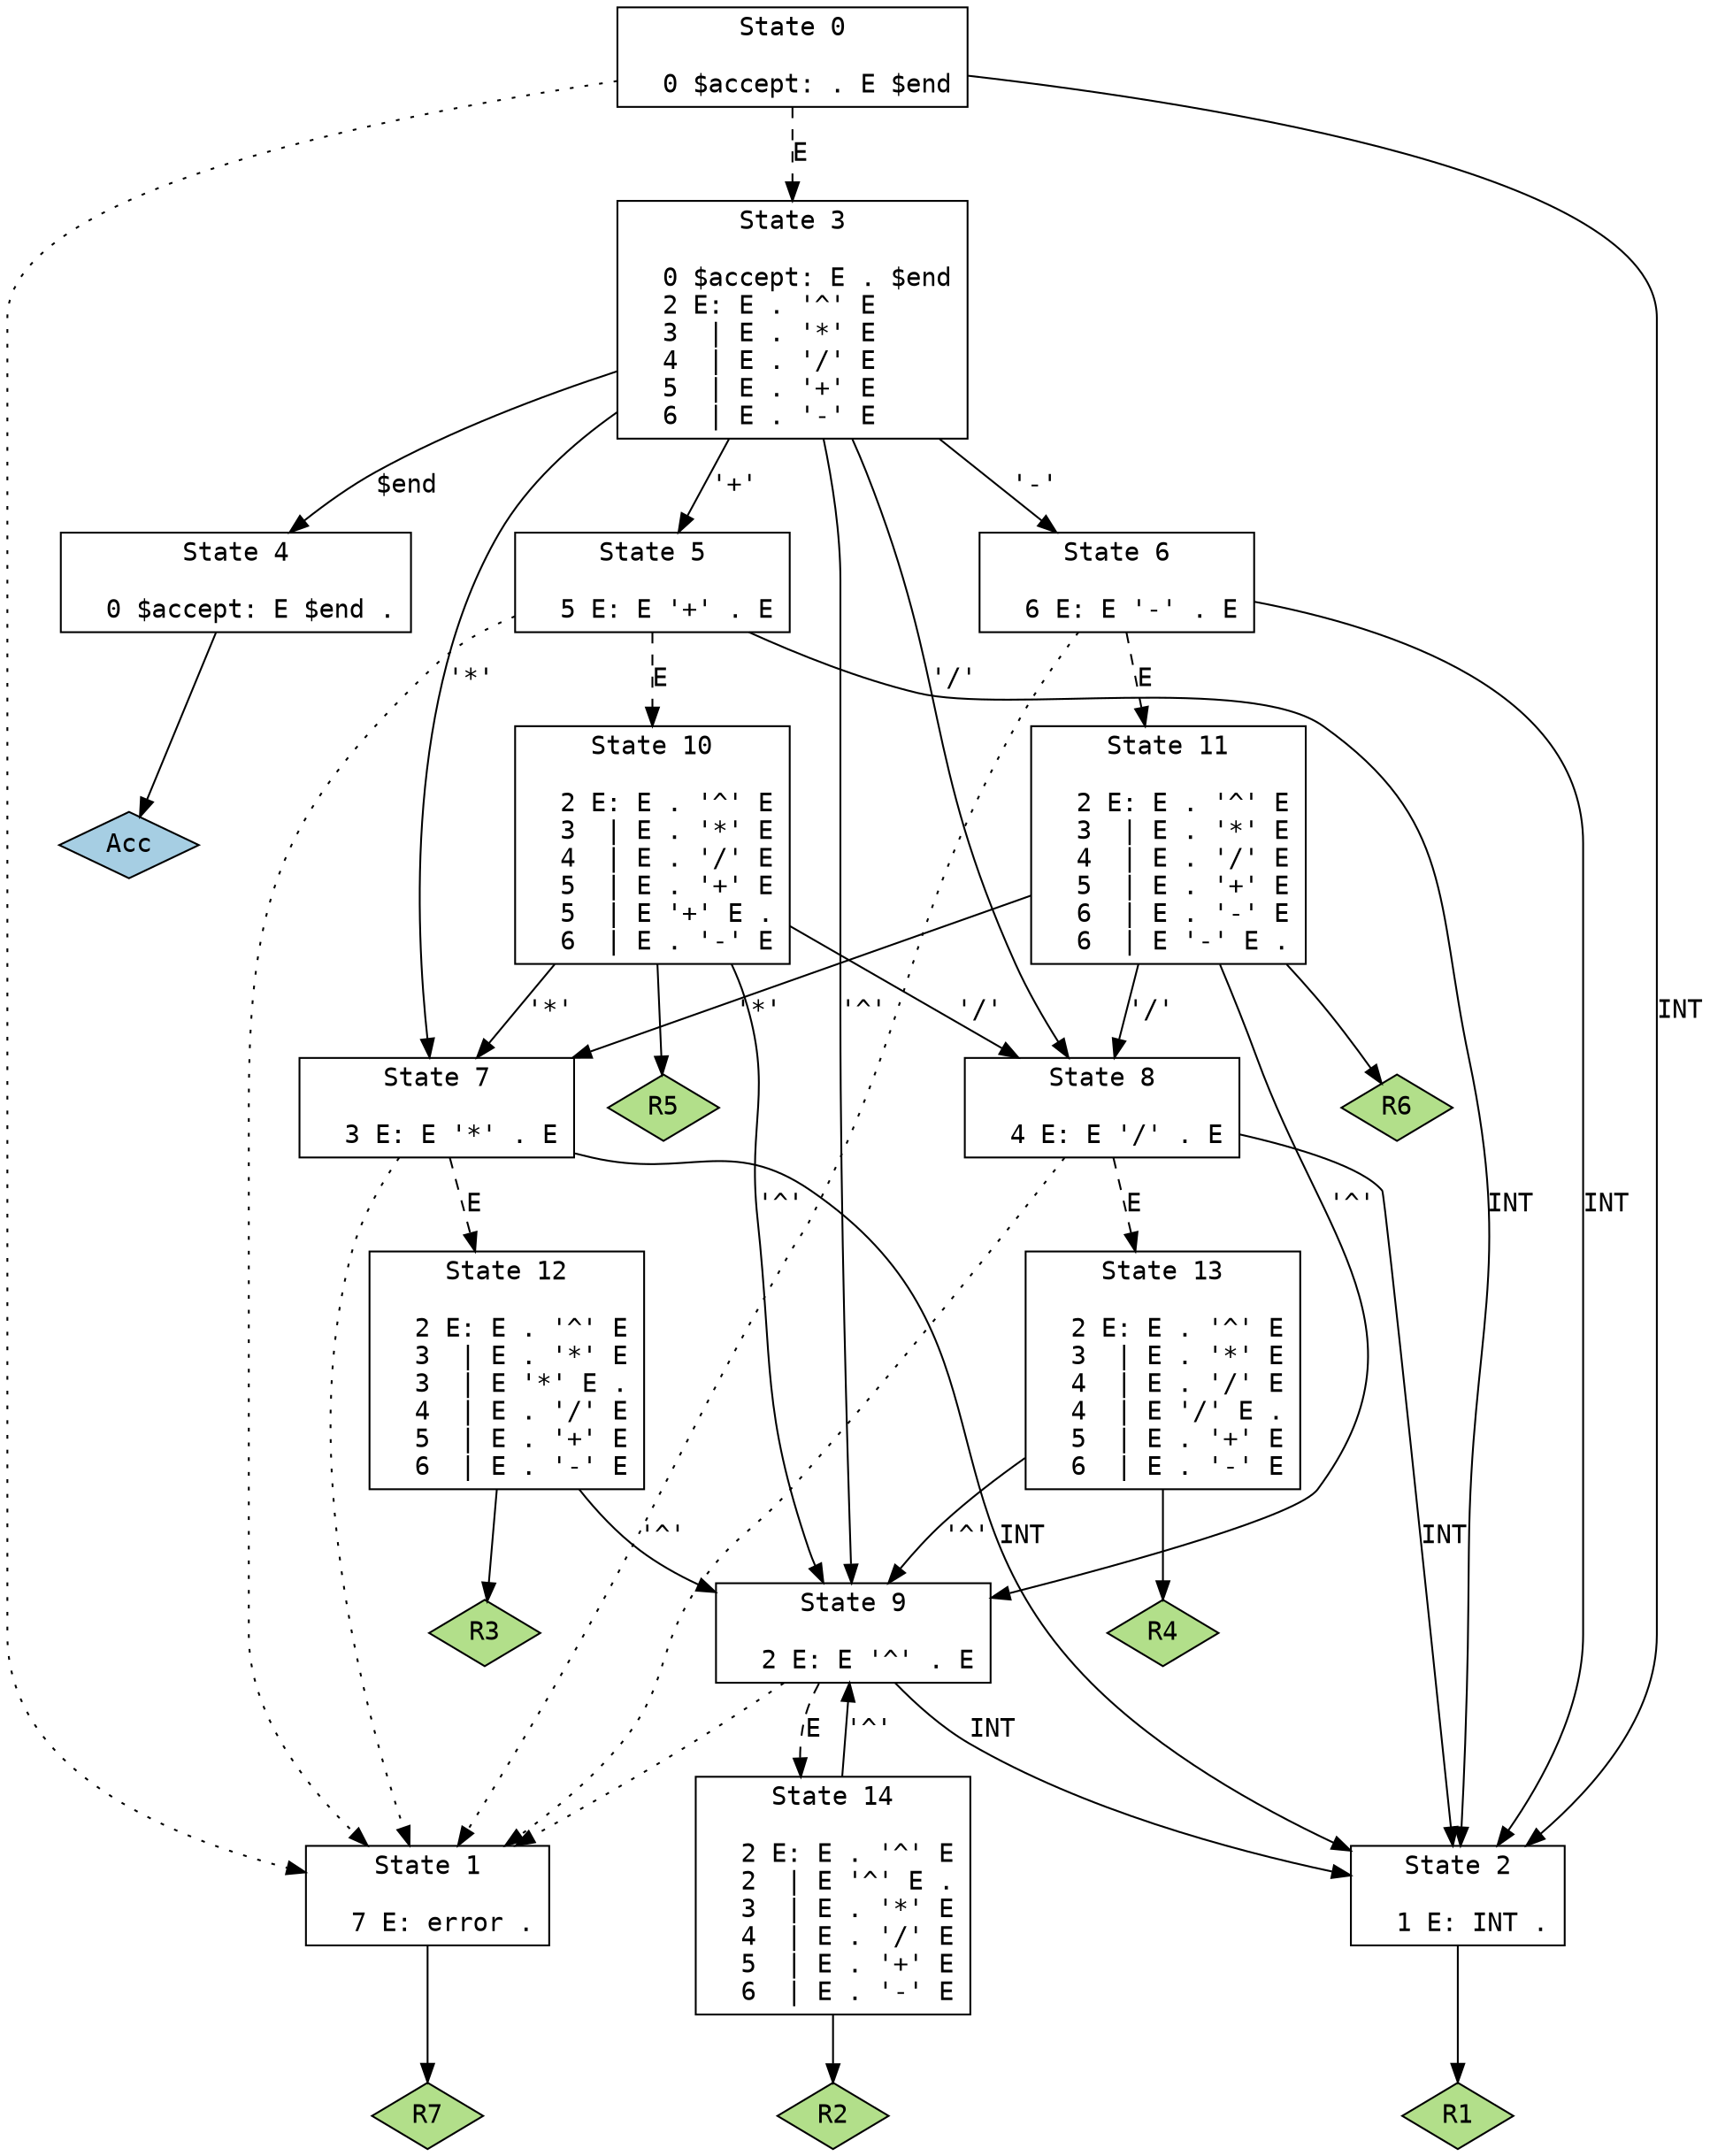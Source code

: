// Generated by GNU Bison 3.4.2.
// Report bugs to <bug-bison@gnu.org>.
// Home page: <http://www.gnu.org/software/bison/>.

digraph "calc.y"
{
  node [fontname = courier, shape = box, colorscheme = paired6]
  edge [fontname = courier]

  0 [label="State 0\n\l  0 $accept: . E $end\l"]
  0 -> 1 [style=dotted]
  0 -> 2 [style=solid label="INT"]
  0 -> 3 [style=dashed label="E"]
  1 [label="State 1\n\l  7 E: error .\l"]
  1 -> "1R7" [style=solid]
 "1R7" [label="R7", fillcolor=3, shape=diamond, style=filled]
  2 [label="State 2\n\l  1 E: INT .\l"]
  2 -> "2R1" [style=solid]
 "2R1" [label="R1", fillcolor=3, shape=diamond, style=filled]
  3 [label="State 3\n\l  0 $accept: E . $end\l  2 E: E . '^' E\l  3  | E . '*' E\l  4  | E . '/' E\l  5  | E . '+' E\l  6  | E . '-' E\l"]
  3 -> 4 [style=solid label="$end"]
  3 -> 5 [style=solid label="'+'"]
  3 -> 6 [style=solid label="'-'"]
  3 -> 7 [style=solid label="'*'"]
  3 -> 8 [style=solid label="'/'"]
  3 -> 9 [style=solid label="'^'"]
  4 [label="State 4\n\l  0 $accept: E $end .\l"]
  4 -> "4R0" [style=solid]
 "4R0" [label="Acc", fillcolor=1, shape=diamond, style=filled]
  5 [label="State 5\n\l  5 E: E '+' . E\l"]
  5 -> 1 [style=dotted]
  5 -> 2 [style=solid label="INT"]
  5 -> 10 [style=dashed label="E"]
  6 [label="State 6\n\l  6 E: E '-' . E\l"]
  6 -> 1 [style=dotted]
  6 -> 2 [style=solid label="INT"]
  6 -> 11 [style=dashed label="E"]
  7 [label="State 7\n\l  3 E: E '*' . E\l"]
  7 -> 1 [style=dotted]
  7 -> 2 [style=solid label="INT"]
  7 -> 12 [style=dashed label="E"]
  8 [label="State 8\n\l  4 E: E '/' . E\l"]
  8 -> 1 [style=dotted]
  8 -> 2 [style=solid label="INT"]
  8 -> 13 [style=dashed label="E"]
  9 [label="State 9\n\l  2 E: E '^' . E\l"]
  9 -> 1 [style=dotted]
  9 -> 2 [style=solid label="INT"]
  9 -> 14 [style=dashed label="E"]
  10 [label="State 10\n\l  2 E: E . '^' E\l  3  | E . '*' E\l  4  | E . '/' E\l  5  | E . '+' E\l  5  | E '+' E .\l  6  | E . '-' E\l"]
  10 -> 7 [style=solid label="'*'"]
  10 -> 8 [style=solid label="'/'"]
  10 -> 9 [style=solid label="'^'"]
  10 -> "10R5" [style=solid]
 "10R5" [label="R5", fillcolor=3, shape=diamond, style=filled]
  11 [label="State 11\n\l  2 E: E . '^' E\l  3  | E . '*' E\l  4  | E . '/' E\l  5  | E . '+' E\l  6  | E . '-' E\l  6  | E '-' E .\l"]
  11 -> 7 [style=solid label="'*'"]
  11 -> 8 [style=solid label="'/'"]
  11 -> 9 [style=solid label="'^'"]
  11 -> "11R6" [style=solid]
 "11R6" [label="R6", fillcolor=3, shape=diamond, style=filled]
  12 [label="State 12\n\l  2 E: E . '^' E\l  3  | E . '*' E\l  3  | E '*' E .\l  4  | E . '/' E\l  5  | E . '+' E\l  6  | E . '-' E\l"]
  12 -> 9 [style=solid label="'^'"]
  12 -> "12R3" [style=solid]
 "12R3" [label="R3", fillcolor=3, shape=diamond, style=filled]
  13 [label="State 13\n\l  2 E: E . '^' E\l  3  | E . '*' E\l  4  | E . '/' E\l  4  | E '/' E .\l  5  | E . '+' E\l  6  | E . '-' E\l"]
  13 -> 9 [style=solid label="'^'"]
  13 -> "13R4" [style=solid]
 "13R4" [label="R4", fillcolor=3, shape=diamond, style=filled]
  14 [label="State 14\n\l  2 E: E . '^' E\l  2  | E '^' E .\l  3  | E . '*' E\l  4  | E . '/' E\l  5  | E . '+' E\l  6  | E . '-' E\l"]
  14 -> 9 [style=solid label="'^'"]
  14 -> "14R2" [style=solid]
 "14R2" [label="R2", fillcolor=3, shape=diamond, style=filled]
}
